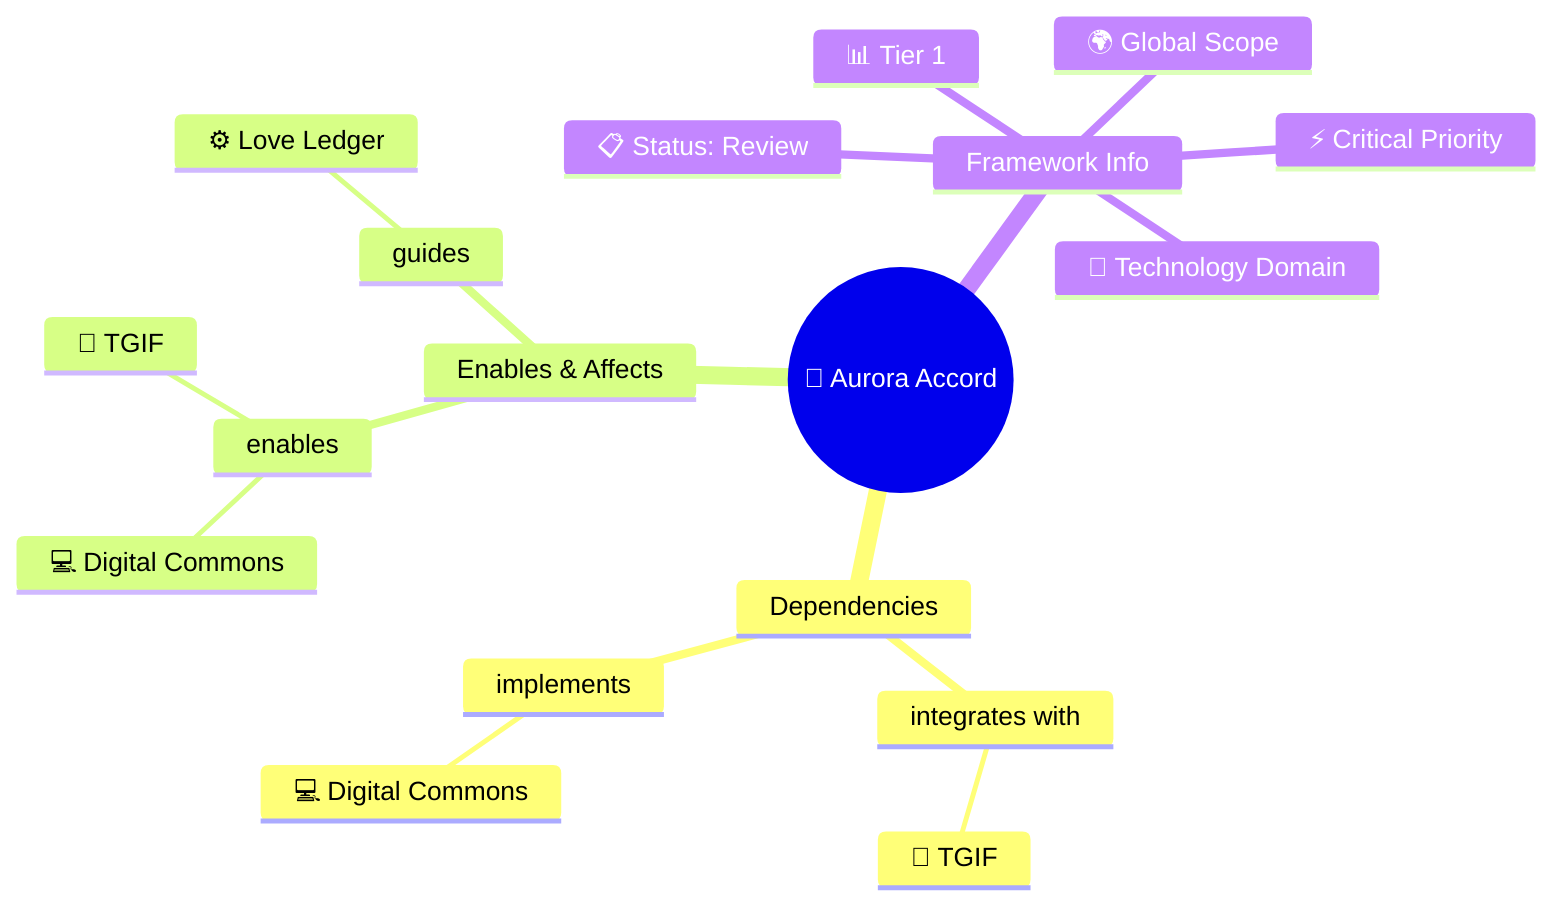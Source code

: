 mindmap
  root(("🔮 Aurora Accord"))
    Dependencies
      integrates with
        🤖 TGIF
      implements
        💻 Digital Commons
    Enables & Affects
      enables
        💻 Digital Commons
        🤖 TGIF
      guides
        ⚙️ Love Ledger
    Framework Info
      📊 Tier 1
      🎯 Technology Domain
      🌍 Global Scope
      ⚡ Critical Priority
      📋 Status: Review